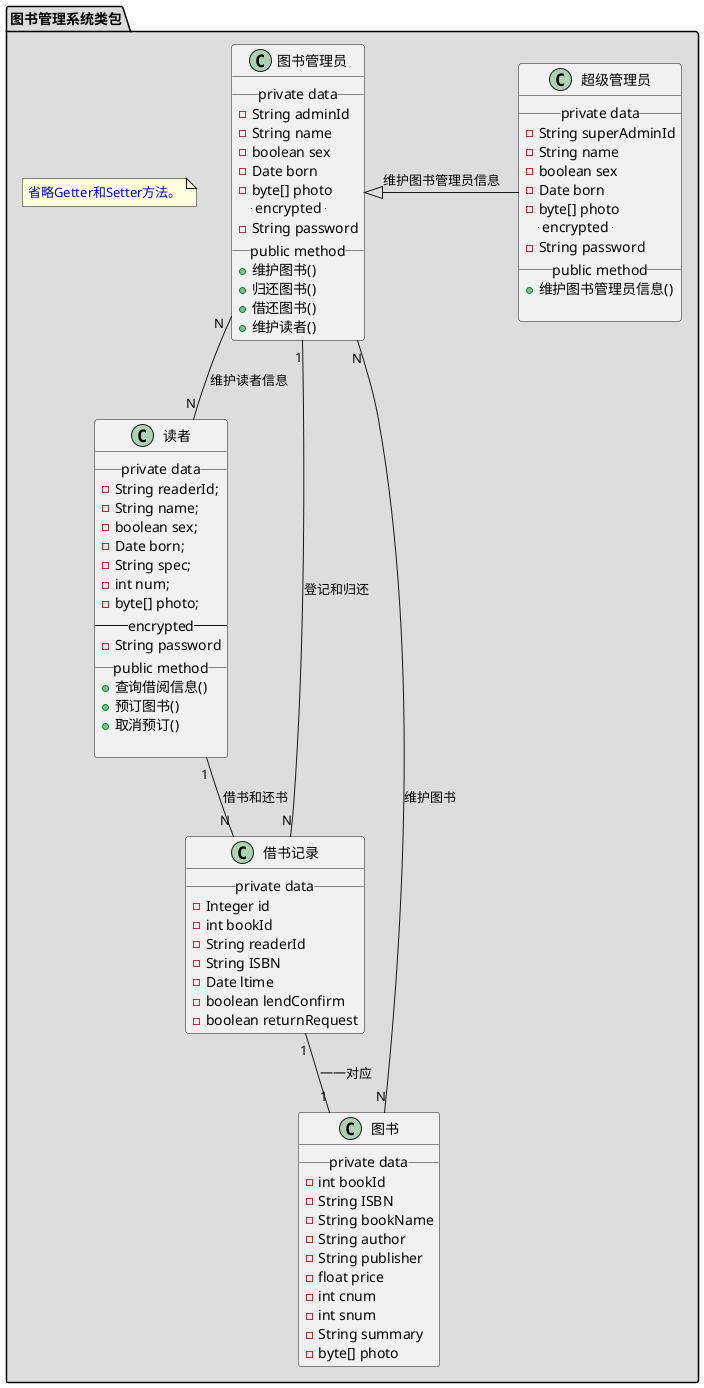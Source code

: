 @startuml

package "图书管理系统类包" #DDDDDD {
  
	class 图书管理员 {
		__ private data __
		 	-String adminId
	     	-String name
	    	-boolean sex
	    	-Date born
	    	-byte[] photo
	 	-- encrypted --
	 	    -String password
		__ public method __
			+维护图书()
			+归还图书()
			+借还图书()
			+维护读者()
	}
	class 超级管理员 {
		__ private data __
		 	-String superAdminId
		    -String name
		    -boolean sex
		    -Date born
		    -byte[] photo
	 	-- encrypted --
	 		-String password
		__ public method __
	 		+维护图书管理员信息()

	}
	class 读者 {
	 	__ private data __
		 	-String readerId;
		    -String name;
		    -boolean sex;
		    -Date born;
		    -String spec;
		    -int num;
		    -byte[] photo;
	 	-- encrypted --
	 		-String password
		__ public method __
			+查询借阅信息()
			+预订图书()
			+取消预订()
		
	}

	class 图书 {
		__ private data __
		 	 -int bookId
		     -String ISBN
		     -String bookName
		     -String author
		     -String publisher
		     -float price
		     -int cnum
		     -int snum
		     -String summary
		     -byte[] photo
	}

	class 借书记录 {
		__ private data __
		 	-Integer id
		    -int bookId
		    -String readerId
		    -String ISBN
		    -Date ltime
		    -boolean lendConfirm
		    -boolean returnRequest
	}

	note  "<color:blue>省略Getter和Setter方法。</color>" as note1

	图书管理员 <|- 超级管理员 : 维护图书管理员信息
	图书管理员 "N" -- "N" 读者 : 维护读者信息
	读者 "1" -- "N" 借书记录 : 借书和还书
	借书记录 "1" -- "1" 图书 : 一一对应
	借书记录 "N" -- "1" 图书管理员 : 登记和归还
	图书管理员 "N" -- "N" 图书 : 维护图书


	

  
}


@enduml